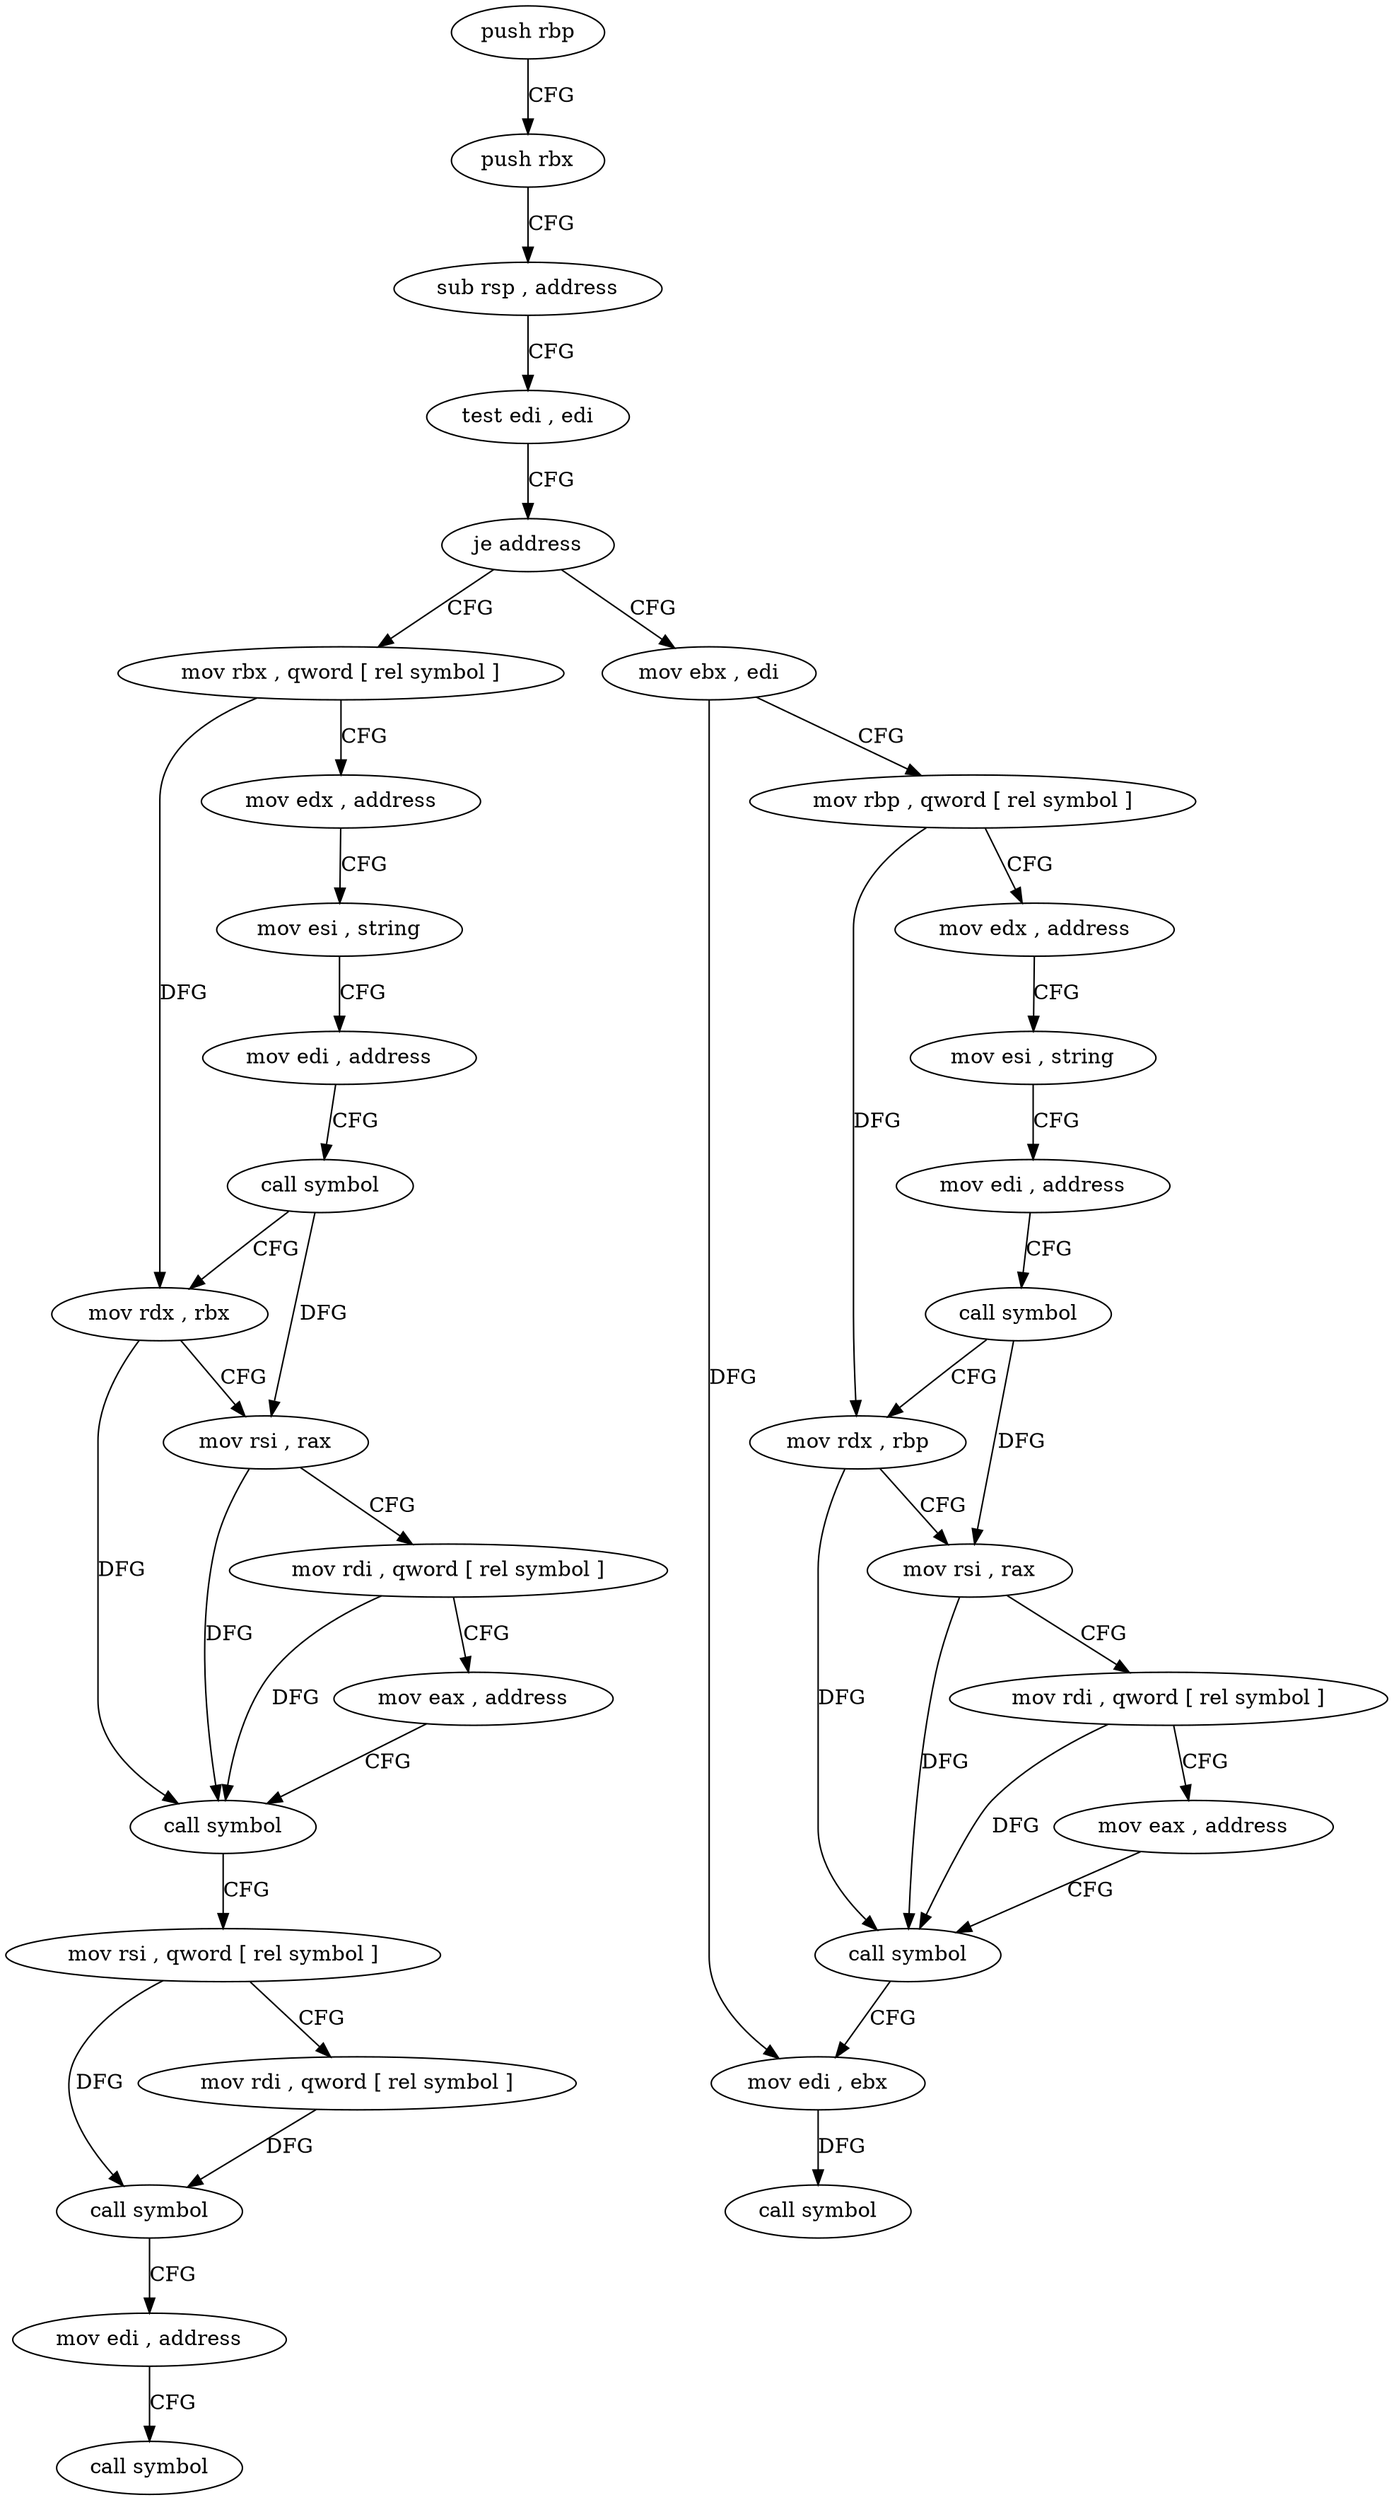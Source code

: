 digraph "func" {
"4199801" [label = "push rbp" ]
"4199802" [label = "push rbx" ]
"4199803" [label = "sub rsp , address" ]
"4199807" [label = "test edi , edi" ]
"4199809" [label = "je address" ]
"4199870" [label = "mov rbx , qword [ rel symbol ]" ]
"4199811" [label = "mov ebx , edi" ]
"4199877" [label = "mov edx , address" ]
"4199882" [label = "mov esi , string" ]
"4199887" [label = "mov edi , address" ]
"4199892" [label = "call symbol" ]
"4199897" [label = "mov rdx , rbx" ]
"4199900" [label = "mov rsi , rax" ]
"4199903" [label = "mov rdi , qword [ rel symbol ]" ]
"4199910" [label = "mov eax , address" ]
"4199915" [label = "call symbol" ]
"4199920" [label = "mov rsi , qword [ rel symbol ]" ]
"4199927" [label = "mov rdi , qword [ rel symbol ]" ]
"4199934" [label = "call symbol" ]
"4199939" [label = "mov edi , address" ]
"4199944" [label = "call symbol" ]
"4199813" [label = "mov rbp , qword [ rel symbol ]" ]
"4199820" [label = "mov edx , address" ]
"4199825" [label = "mov esi , string" ]
"4199830" [label = "mov edi , address" ]
"4199835" [label = "call symbol" ]
"4199840" [label = "mov rdx , rbp" ]
"4199843" [label = "mov rsi , rax" ]
"4199846" [label = "mov rdi , qword [ rel symbol ]" ]
"4199853" [label = "mov eax , address" ]
"4199858" [label = "call symbol" ]
"4199863" [label = "mov edi , ebx" ]
"4199865" [label = "call symbol" ]
"4199801" -> "4199802" [ label = "CFG" ]
"4199802" -> "4199803" [ label = "CFG" ]
"4199803" -> "4199807" [ label = "CFG" ]
"4199807" -> "4199809" [ label = "CFG" ]
"4199809" -> "4199870" [ label = "CFG" ]
"4199809" -> "4199811" [ label = "CFG" ]
"4199870" -> "4199877" [ label = "CFG" ]
"4199870" -> "4199897" [ label = "DFG" ]
"4199811" -> "4199813" [ label = "CFG" ]
"4199811" -> "4199863" [ label = "DFG" ]
"4199877" -> "4199882" [ label = "CFG" ]
"4199882" -> "4199887" [ label = "CFG" ]
"4199887" -> "4199892" [ label = "CFG" ]
"4199892" -> "4199897" [ label = "CFG" ]
"4199892" -> "4199900" [ label = "DFG" ]
"4199897" -> "4199900" [ label = "CFG" ]
"4199897" -> "4199915" [ label = "DFG" ]
"4199900" -> "4199903" [ label = "CFG" ]
"4199900" -> "4199915" [ label = "DFG" ]
"4199903" -> "4199910" [ label = "CFG" ]
"4199903" -> "4199915" [ label = "DFG" ]
"4199910" -> "4199915" [ label = "CFG" ]
"4199915" -> "4199920" [ label = "CFG" ]
"4199920" -> "4199927" [ label = "CFG" ]
"4199920" -> "4199934" [ label = "DFG" ]
"4199927" -> "4199934" [ label = "DFG" ]
"4199934" -> "4199939" [ label = "CFG" ]
"4199939" -> "4199944" [ label = "CFG" ]
"4199813" -> "4199820" [ label = "CFG" ]
"4199813" -> "4199840" [ label = "DFG" ]
"4199820" -> "4199825" [ label = "CFG" ]
"4199825" -> "4199830" [ label = "CFG" ]
"4199830" -> "4199835" [ label = "CFG" ]
"4199835" -> "4199840" [ label = "CFG" ]
"4199835" -> "4199843" [ label = "DFG" ]
"4199840" -> "4199843" [ label = "CFG" ]
"4199840" -> "4199858" [ label = "DFG" ]
"4199843" -> "4199846" [ label = "CFG" ]
"4199843" -> "4199858" [ label = "DFG" ]
"4199846" -> "4199853" [ label = "CFG" ]
"4199846" -> "4199858" [ label = "DFG" ]
"4199853" -> "4199858" [ label = "CFG" ]
"4199858" -> "4199863" [ label = "CFG" ]
"4199863" -> "4199865" [ label = "DFG" ]
}
